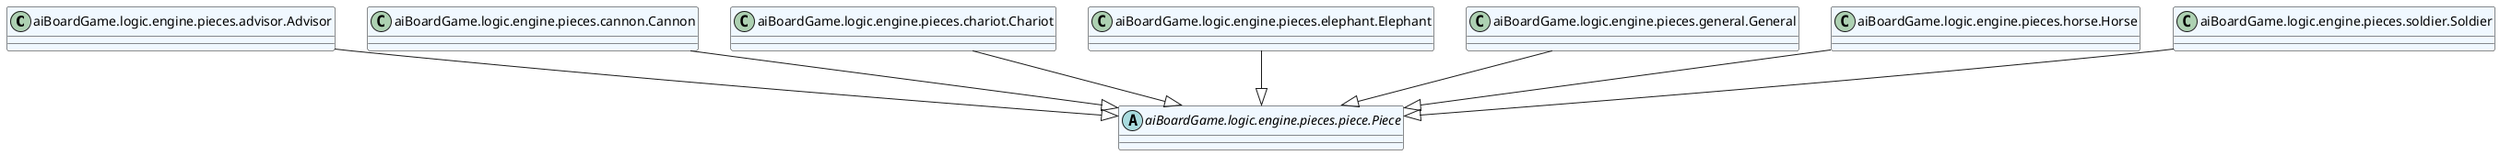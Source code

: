 @startuml classes_pieces
set namespaceSeparator none
class "aiBoardGame.logic.engine.pieces.advisor.Advisor" as aiBoardGame.logic.engine.pieces.advisor.Advisor #aliceblue {
}
class "aiBoardGame.logic.engine.pieces.cannon.Cannon" as aiBoardGame.logic.engine.pieces.cannon.Cannon #aliceblue {
}
class "aiBoardGame.logic.engine.pieces.chariot.Chariot" as aiBoardGame.logic.engine.pieces.chariot.Chariot #aliceblue {
}
class "aiBoardGame.logic.engine.pieces.elephant.Elephant" as aiBoardGame.logic.engine.pieces.elephant.Elephant #aliceblue {
}
class "aiBoardGame.logic.engine.pieces.general.General" as aiBoardGame.logic.engine.pieces.general.General #aliceblue {
}
class "aiBoardGame.logic.engine.pieces.horse.Horse" as aiBoardGame.logic.engine.pieces.horse.Horse #aliceblue {
}
abstract class "aiBoardGame.logic.engine.pieces.piece.Piece" as aiBoardGame.logic.engine.pieces.piece.Piece #aliceblue {
}
class "aiBoardGame.logic.engine.pieces.soldier.Soldier" as aiBoardGame.logic.engine.pieces.soldier.Soldier #aliceblue {
}
aiBoardGame.logic.engine.pieces.advisor.Advisor --|> aiBoardGame.logic.engine.pieces.piece.Piece
aiBoardGame.logic.engine.pieces.cannon.Cannon --|> aiBoardGame.logic.engine.pieces.piece.Piece
aiBoardGame.logic.engine.pieces.chariot.Chariot --|> aiBoardGame.logic.engine.pieces.piece.Piece
aiBoardGame.logic.engine.pieces.elephant.Elephant --|> aiBoardGame.logic.engine.pieces.piece.Piece
aiBoardGame.logic.engine.pieces.general.General --|> aiBoardGame.logic.engine.pieces.piece.Piece
aiBoardGame.logic.engine.pieces.horse.Horse --|> aiBoardGame.logic.engine.pieces.piece.Piece
aiBoardGame.logic.engine.pieces.soldier.Soldier --|> aiBoardGame.logic.engine.pieces.piece.Piece
@enduml
